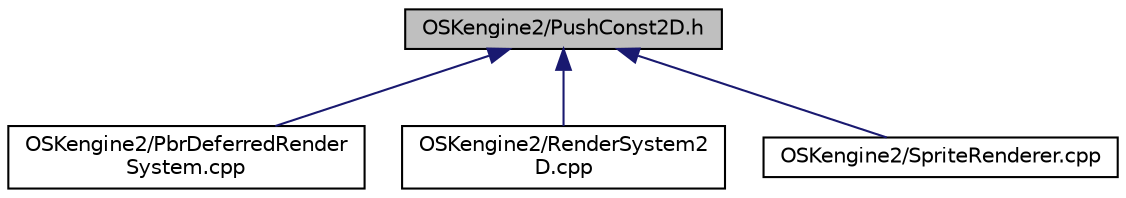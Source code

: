 digraph "OSKengine2/PushConst2D.h"
{
 // LATEX_PDF_SIZE
  edge [fontname="Helvetica",fontsize="10",labelfontname="Helvetica",labelfontsize="10"];
  node [fontname="Helvetica",fontsize="10",shape=record];
  Node1 [label="OSKengine2/PushConst2D.h",height=0.2,width=0.4,color="black", fillcolor="grey75", style="filled", fontcolor="black",tooltip=" "];
  Node1 -> Node2 [dir="back",color="midnightblue",fontsize="10",style="solid",fontname="Helvetica"];
  Node2 [label="OSKengine2/PbrDeferredRender\lSystem.cpp",height=0.2,width=0.4,color="black", fillcolor="white", style="filled",URL="$_pbr_deferred_render_system_8cpp.html",tooltip=" "];
  Node1 -> Node3 [dir="back",color="midnightblue",fontsize="10",style="solid",fontname="Helvetica"];
  Node3 [label="OSKengine2/RenderSystem2\lD.cpp",height=0.2,width=0.4,color="black", fillcolor="white", style="filled",URL="$_render_system2_d_8cpp.html",tooltip=" "];
  Node1 -> Node4 [dir="back",color="midnightblue",fontsize="10",style="solid",fontname="Helvetica"];
  Node4 [label="OSKengine2/SpriteRenderer.cpp",height=0.2,width=0.4,color="black", fillcolor="white", style="filled",URL="$_sprite_renderer_8cpp.html",tooltip=" "];
}
